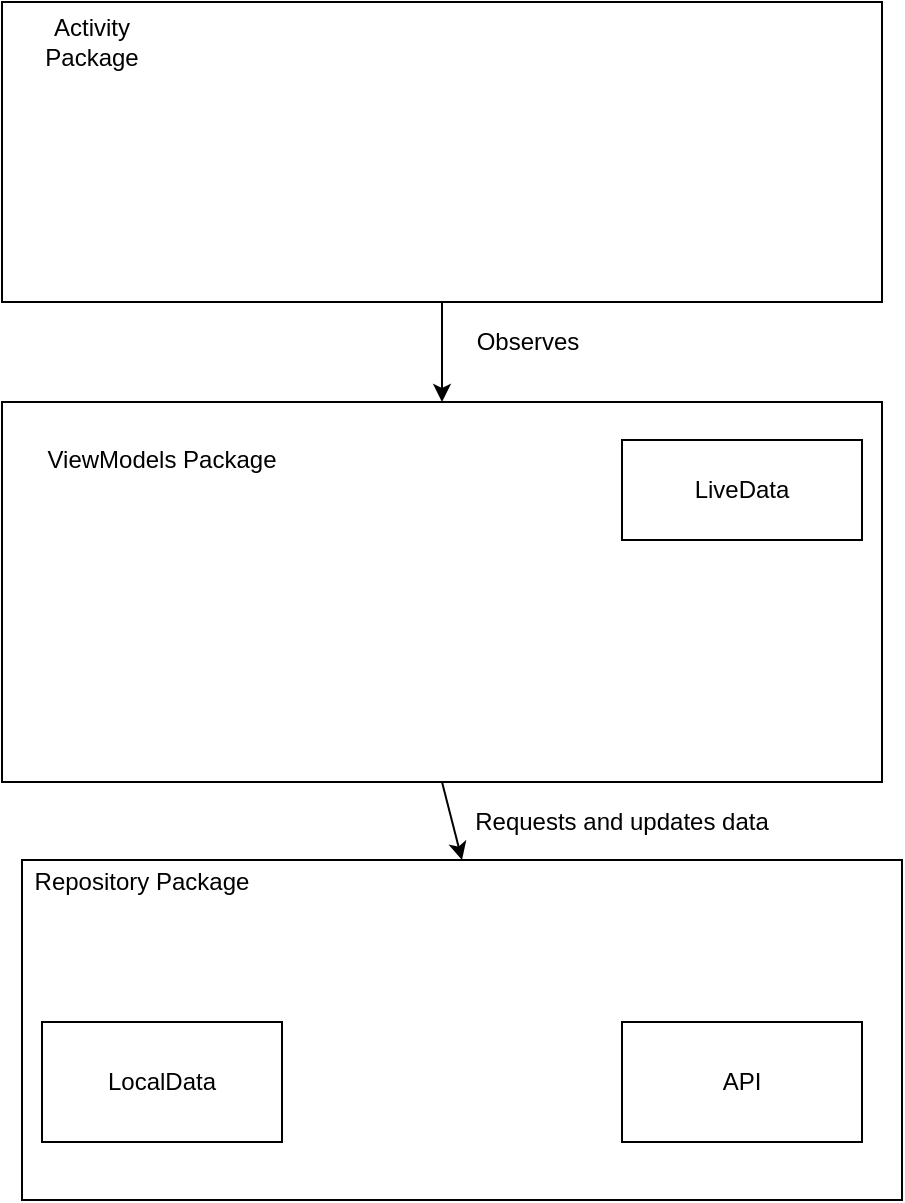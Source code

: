 <mxfile pages="1" version="11.2.9" type="google"><diagram id="ipMTUgdCJVDBP7pnfyvi" name="Page-1"><mxGraphModel dx="524" dy="750" grid="1" gridSize="10" guides="1" tooltips="1" connect="1" arrows="1" fold="1" page="1" pageScale="1" pageWidth="827" pageHeight="1169" math="0" shadow="0"><root><mxCell id="0"/><mxCell id="1" parent="0"/><mxCell id="FMknyFwUMDg8MImi2QAX-1" value="" style="rounded=0;whiteSpace=wrap;html=1;" parent="1" vertex="1"><mxGeometry x="170" y="90" width="440" height="150" as="geometry"/></mxCell><mxCell id="FMknyFwUMDg8MImi2QAX-2" value="" style="rounded=0;whiteSpace=wrap;html=1;" parent="1" vertex="1"><mxGeometry x="170" y="290" width="440" height="190" as="geometry"/></mxCell><mxCell id="FMknyFwUMDg8MImi2QAX-3" value="" style="endArrow=classic;html=1;exitX=0.5;exitY=1;exitDx=0;exitDy=0;" parent="1" source="FMknyFwUMDg8MImi2QAX-1" target="FMknyFwUMDg8MImi2QAX-2" edge="1"><mxGeometry width="50" height="50" relative="1" as="geometry"><mxPoint x="170" y="550" as="sourcePoint"/><mxPoint x="220" y="500" as="targetPoint"/></mxGeometry></mxCell><mxCell id="FMknyFwUMDg8MImi2QAX-4" value="" style="rounded=0;whiteSpace=wrap;html=1;" parent="1" vertex="1"><mxGeometry x="180" y="519" width="440" height="170" as="geometry"/></mxCell><mxCell id="FMknyFwUMDg8MImi2QAX-5" value="" style="endArrow=classic;html=1;exitX=0.5;exitY=1;exitDx=0;exitDy=0;entryX=0.5;entryY=0;entryDx=0;entryDy=0;" parent="1" source="FMknyFwUMDg8MImi2QAX-2" target="FMknyFwUMDg8MImi2QAX-4" edge="1"><mxGeometry width="50" height="50" relative="1" as="geometry"><mxPoint x="170" y="760" as="sourcePoint"/><mxPoint x="220" y="710" as="targetPoint"/></mxGeometry></mxCell><mxCell id="FMknyFwUMDg8MImi2QAX-6" value="Activity Package&lt;br&gt;" style="text;html=1;strokeColor=none;fillColor=none;align=center;verticalAlign=middle;whiteSpace=wrap;rounded=0;" parent="1" vertex="1"><mxGeometry x="170" y="90" width="90" height="40" as="geometry"/></mxCell><mxCell id="FMknyFwUMDg8MImi2QAX-7" value="ViewModels Package" style="text;html=1;strokeColor=none;fillColor=none;align=center;verticalAlign=middle;whiteSpace=wrap;rounded=0;" parent="1" vertex="1"><mxGeometry x="190" y="309" width="120" height="20" as="geometry"/></mxCell><mxCell id="FMknyFwUMDg8MImi2QAX-8" value="Repository Package" style="text;html=1;strokeColor=none;fillColor=none;align=center;verticalAlign=middle;whiteSpace=wrap;rounded=0;" parent="1" vertex="1"><mxGeometry x="180" y="520" width="120" height="20" as="geometry"/></mxCell><mxCell id="FMknyFwUMDg8MImi2QAX-9" value="LiveData" style="rounded=0;whiteSpace=wrap;html=1;" parent="1" vertex="1"><mxGeometry x="480" y="309" width="120" height="50" as="geometry"/></mxCell><mxCell id="FMknyFwUMDg8MImi2QAX-10" value="Observes" style="text;html=1;strokeColor=none;fillColor=none;align=center;verticalAlign=middle;whiteSpace=wrap;rounded=0;" parent="1" vertex="1"><mxGeometry x="413" y="250" width="40" height="20" as="geometry"/></mxCell><mxCell id="FMknyFwUMDg8MImi2QAX-11" value="Requests and updates data&lt;br&gt;" style="text;html=1;strokeColor=none;fillColor=none;align=center;verticalAlign=middle;whiteSpace=wrap;rounded=0;" parent="1" vertex="1"><mxGeometry x="400" y="490" width="160" height="20" as="geometry"/></mxCell><mxCell id="FMknyFwUMDg8MImi2QAX-12" value="API" style="rounded=0;whiteSpace=wrap;html=1;" parent="1" vertex="1"><mxGeometry x="480" y="600" width="120" height="60" as="geometry"/></mxCell><mxCell id="FMknyFwUMDg8MImi2QAX-13" value="LocalData" style="rounded=0;whiteSpace=wrap;html=1;" parent="1" vertex="1"><mxGeometry x="190" y="600" width="120" height="60" as="geometry"/></mxCell></root></mxGraphModel></diagram></mxfile>